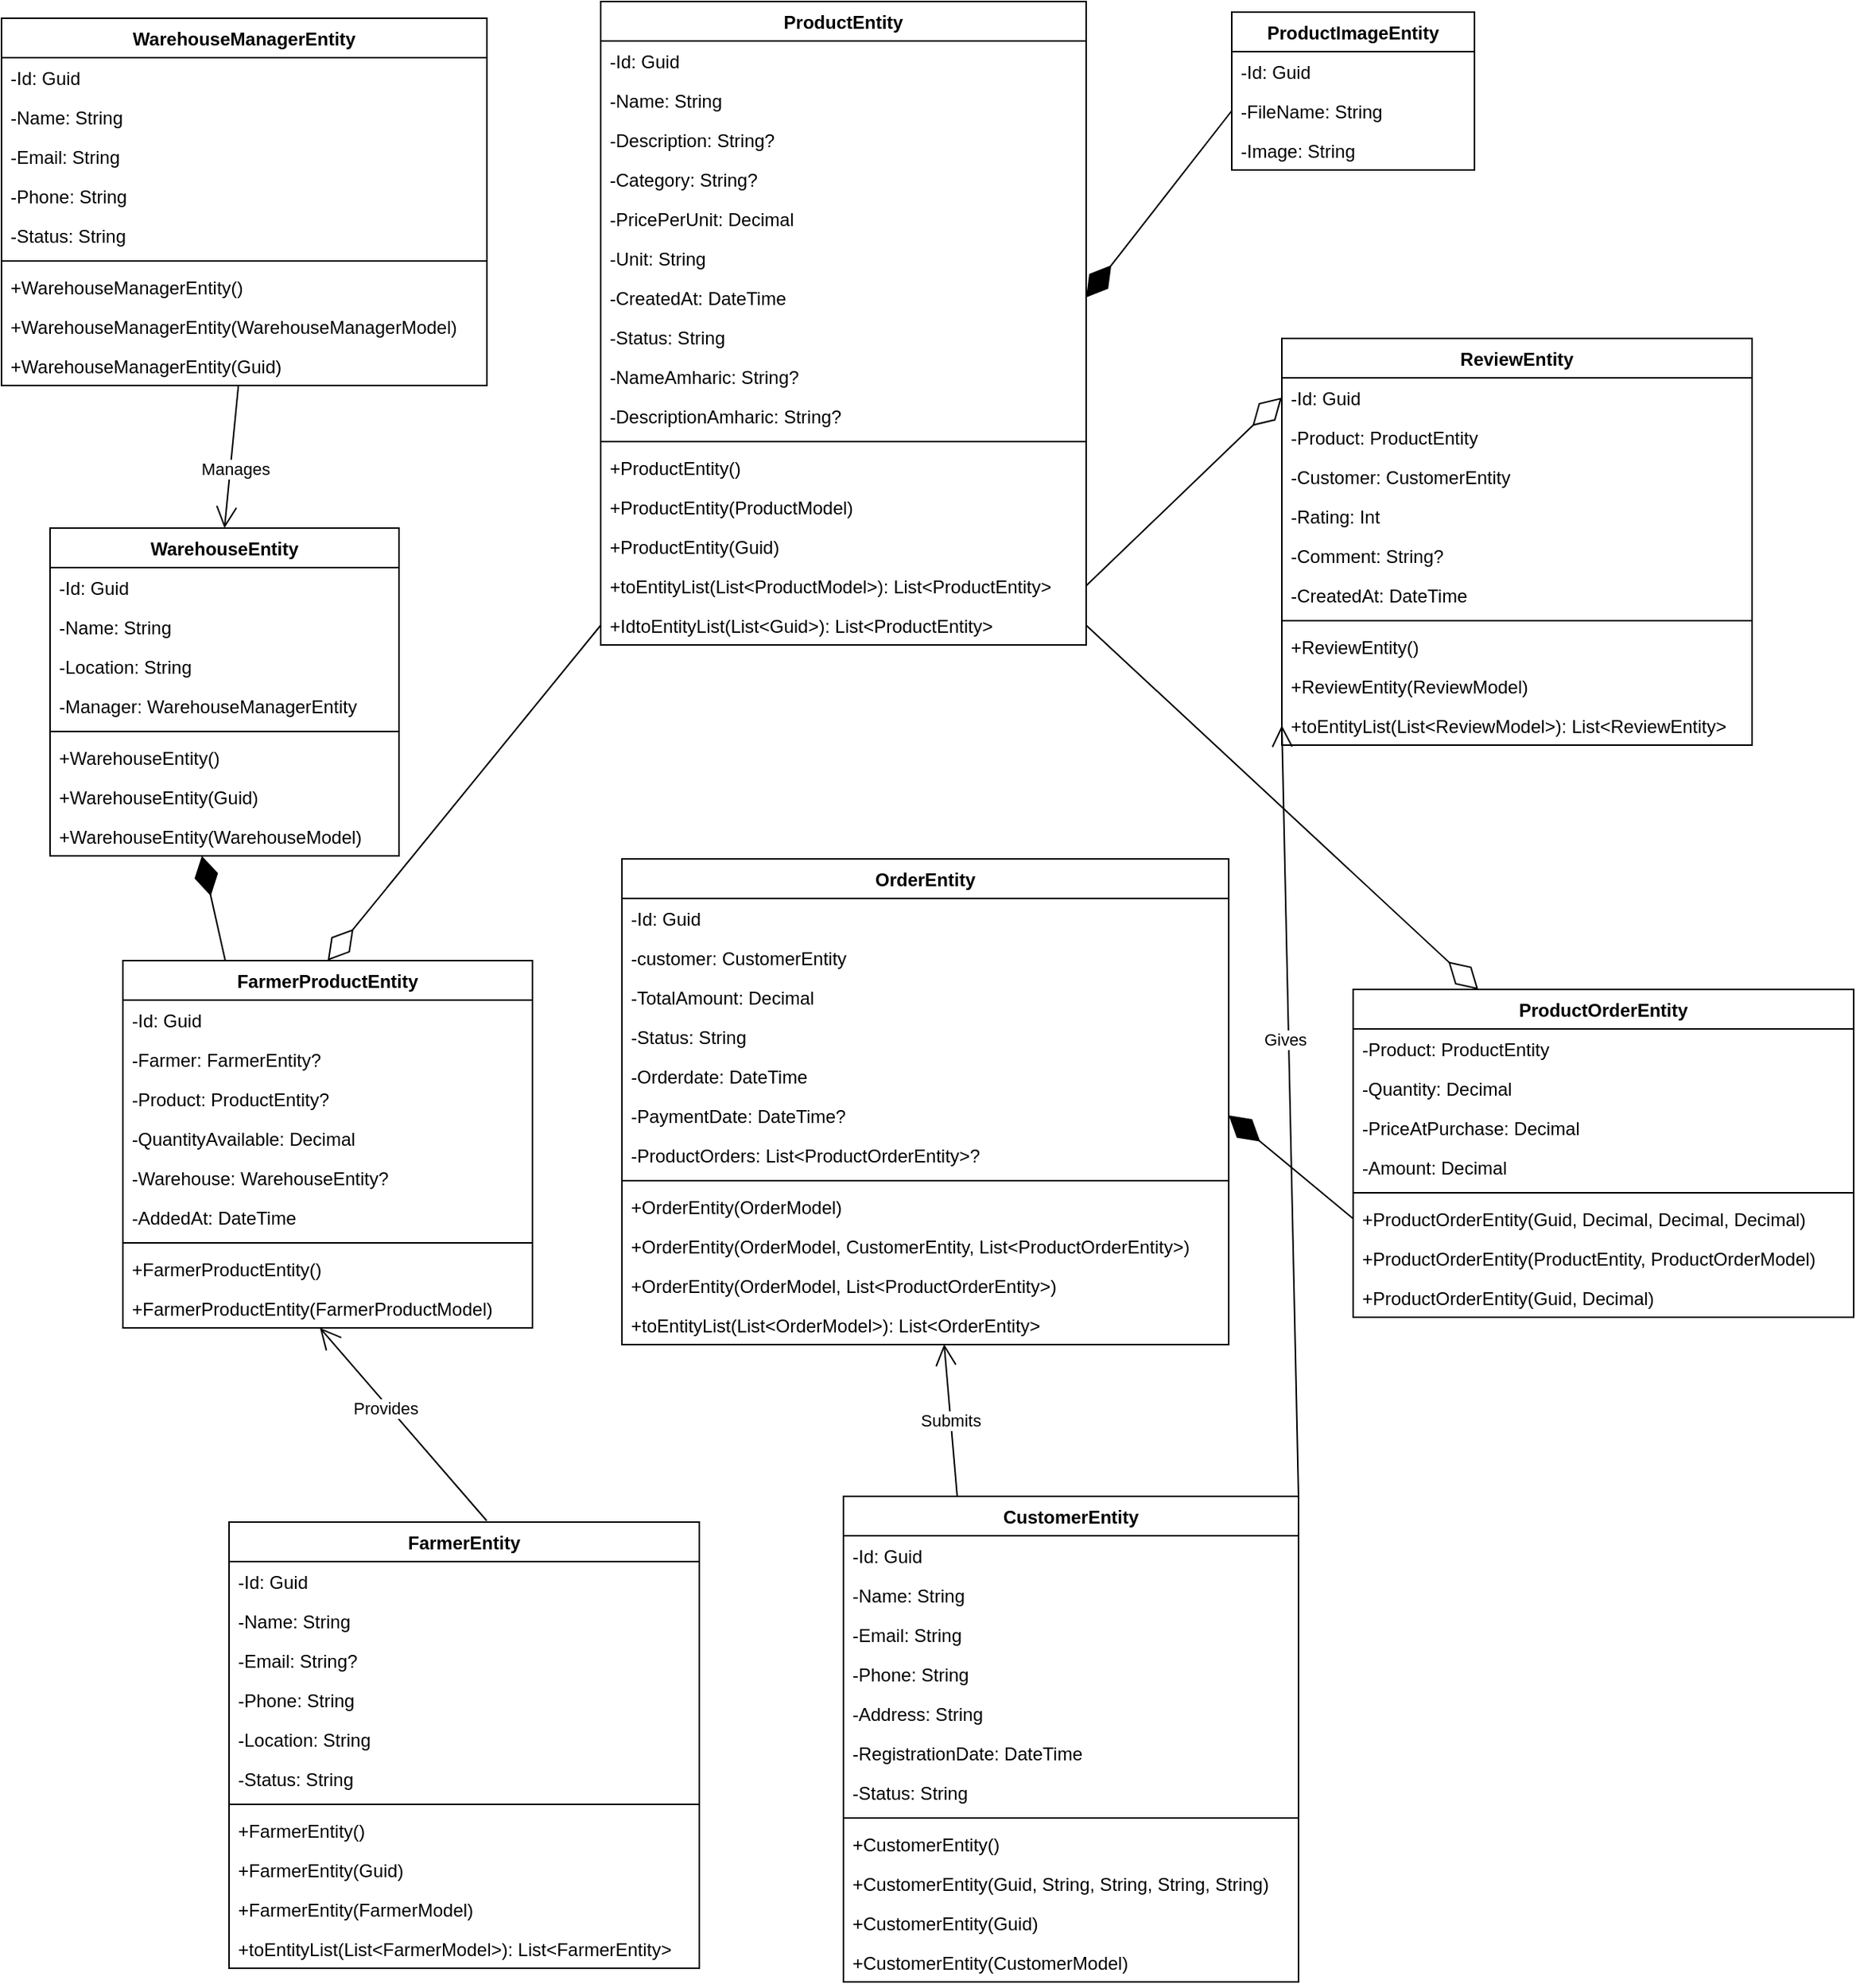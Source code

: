 <mxfile version="26.0.9">
  <diagram id="C5RBs43oDa-KdzZeNtuy" name="Page-1">
    <mxGraphModel dx="3695" dy="3081" grid="1" gridSize="10" guides="1" tooltips="1" connect="1" arrows="1" fold="1" page="1" pageScale="1" pageWidth="827" pageHeight="1169" math="0" shadow="0">
      <root>
        <mxCell id="WIyWlLk6GJQsqaUBKTNV-0" />
        <mxCell id="WIyWlLk6GJQsqaUBKTNV-1" parent="WIyWlLk6GJQsqaUBKTNV-0" />
        <mxCell id="7tPE2KJ426EZoo1Mz3U_-100" value="CustomerEntity" style="swimlane;fontStyle=1;childLayout=stackLayout;horizontal=1;startSize=26;horizontalStack=0;resizeParent=1;resizeParentMax=0;resizeLast=0;collapsible=1;marginBottom=0;" parent="WIyWlLk6GJQsqaUBKTNV-1" vertex="1">
          <mxGeometry x="28" y="845" width="300" height="320" as="geometry" />
        </mxCell>
        <mxCell id="7tPE2KJ426EZoo1Mz3U_-101" value="-Id: Guid" style="text;strokeColor=none;fillColor=none;align=left;verticalAlign=top;spacingLeft=4;spacingRight=4;overflow=hidden;rotatable=0;points=[[0,0.5],[1,0.5]];portConstraint=eastwest;" parent="7tPE2KJ426EZoo1Mz3U_-100" vertex="1">
          <mxGeometry y="26" width="300" height="26" as="geometry" />
        </mxCell>
        <mxCell id="7tPE2KJ426EZoo1Mz3U_-102" value="-Name: String" style="text;strokeColor=none;fillColor=none;align=left;verticalAlign=top;spacingLeft=4;spacingRight=4;overflow=hidden;rotatable=0;points=[[0,0.5],[1,0.5]];portConstraint=eastwest;" parent="7tPE2KJ426EZoo1Mz3U_-100" vertex="1">
          <mxGeometry y="52" width="300" height="26" as="geometry" />
        </mxCell>
        <mxCell id="7tPE2KJ426EZoo1Mz3U_-103" value="-Email: String" style="text;strokeColor=none;fillColor=none;align=left;verticalAlign=top;spacingLeft=4;spacingRight=4;overflow=hidden;rotatable=0;points=[[0,0.5],[1,0.5]];portConstraint=eastwest;" parent="7tPE2KJ426EZoo1Mz3U_-100" vertex="1">
          <mxGeometry y="78" width="300" height="26" as="geometry" />
        </mxCell>
        <mxCell id="7tPE2KJ426EZoo1Mz3U_-104" value="-Phone: String" style="text;strokeColor=none;fillColor=none;align=left;verticalAlign=top;spacingLeft=4;spacingRight=4;overflow=hidden;rotatable=0;points=[[0,0.5],[1,0.5]];portConstraint=eastwest;" parent="7tPE2KJ426EZoo1Mz3U_-100" vertex="1">
          <mxGeometry y="104" width="300" height="26" as="geometry" />
        </mxCell>
        <mxCell id="7tPE2KJ426EZoo1Mz3U_-105" value="-Address: String" style="text;strokeColor=none;fillColor=none;align=left;verticalAlign=top;spacingLeft=4;spacingRight=4;overflow=hidden;rotatable=0;points=[[0,0.5],[1,0.5]];portConstraint=eastwest;" parent="7tPE2KJ426EZoo1Mz3U_-100" vertex="1">
          <mxGeometry y="130" width="300" height="26" as="geometry" />
        </mxCell>
        <mxCell id="7tPE2KJ426EZoo1Mz3U_-106" value="-RegistrationDate: DateTime" style="text;strokeColor=none;fillColor=none;align=left;verticalAlign=top;spacingLeft=4;spacingRight=4;overflow=hidden;rotatable=0;points=[[0,0.5],[1,0.5]];portConstraint=eastwest;" parent="7tPE2KJ426EZoo1Mz3U_-100" vertex="1">
          <mxGeometry y="156" width="300" height="26" as="geometry" />
        </mxCell>
        <mxCell id="7tPE2KJ426EZoo1Mz3U_-107" value="-Status: String" style="text;strokeColor=none;fillColor=none;align=left;verticalAlign=top;spacingLeft=4;spacingRight=4;overflow=hidden;rotatable=0;points=[[0,0.5],[1,0.5]];portConstraint=eastwest;" parent="7tPE2KJ426EZoo1Mz3U_-100" vertex="1">
          <mxGeometry y="182" width="300" height="26" as="geometry" />
        </mxCell>
        <mxCell id="7tPE2KJ426EZoo1Mz3U_-108" value="" style="line;strokeWidth=1;fillColor=none;align=left;verticalAlign=middle;spacingTop=-1;spacingLeft=3;spacingRight=3;rotatable=0;labelPosition=right;points=[];portConstraint=eastwest;" parent="7tPE2KJ426EZoo1Mz3U_-100" vertex="1">
          <mxGeometry y="208" width="300" height="8" as="geometry" />
        </mxCell>
        <mxCell id="7tPE2KJ426EZoo1Mz3U_-109" value="+CustomerEntity()" style="text;strokeColor=none;fillColor=none;align=left;verticalAlign=top;spacingLeft=4;spacingRight=4;overflow=hidden;rotatable=0;points=[[0,0.5],[1,0.5]];portConstraint=eastwest;" parent="7tPE2KJ426EZoo1Mz3U_-100" vertex="1">
          <mxGeometry y="216" width="300" height="26" as="geometry" />
        </mxCell>
        <mxCell id="7tPE2KJ426EZoo1Mz3U_-110" value="+CustomerEntity(Guid, String, String, String, String)" style="text;strokeColor=none;fillColor=none;align=left;verticalAlign=top;spacingLeft=4;spacingRight=4;overflow=hidden;rotatable=0;points=[[0,0.5],[1,0.5]];portConstraint=eastwest;" parent="7tPE2KJ426EZoo1Mz3U_-100" vertex="1">
          <mxGeometry y="242" width="300" height="26" as="geometry" />
        </mxCell>
        <mxCell id="7tPE2KJ426EZoo1Mz3U_-111" value="+CustomerEntity(Guid)" style="text;strokeColor=none;fillColor=none;align=left;verticalAlign=top;spacingLeft=4;spacingRight=4;overflow=hidden;rotatable=0;points=[[0,0.5],[1,0.5]];portConstraint=eastwest;" parent="7tPE2KJ426EZoo1Mz3U_-100" vertex="1">
          <mxGeometry y="268" width="300" height="26" as="geometry" />
        </mxCell>
        <mxCell id="7tPE2KJ426EZoo1Mz3U_-112" value="+CustomerEntity(CustomerModel)" style="text;strokeColor=none;fillColor=none;align=left;verticalAlign=top;spacingLeft=4;spacingRight=4;overflow=hidden;rotatable=0;points=[[0,0.5],[1,0.5]];portConstraint=eastwest;" parent="7tPE2KJ426EZoo1Mz3U_-100" vertex="1">
          <mxGeometry y="294" width="300" height="26" as="geometry" />
        </mxCell>
        <mxCell id="7tPE2KJ426EZoo1Mz3U_-113" value="FarmerEntity" style="swimlane;fontStyle=1;childLayout=stackLayout;horizontal=1;startSize=26;horizontalStack=0;resizeParent=1;resizeParentMax=0;resizeLast=0;collapsible=1;marginBottom=0;" parent="WIyWlLk6GJQsqaUBKTNV-1" vertex="1">
          <mxGeometry x="-377" y="862" width="310" height="294" as="geometry" />
        </mxCell>
        <mxCell id="7tPE2KJ426EZoo1Mz3U_-114" value="-Id: Guid" style="text;strokeColor=none;fillColor=none;align=left;verticalAlign=top;spacingLeft=4;spacingRight=4;overflow=hidden;rotatable=0;points=[[0,0.5],[1,0.5]];portConstraint=eastwest;" parent="7tPE2KJ426EZoo1Mz3U_-113" vertex="1">
          <mxGeometry y="26" width="310" height="26" as="geometry" />
        </mxCell>
        <mxCell id="7tPE2KJ426EZoo1Mz3U_-115" value="-Name: String" style="text;strokeColor=none;fillColor=none;align=left;verticalAlign=top;spacingLeft=4;spacingRight=4;overflow=hidden;rotatable=0;points=[[0,0.5],[1,0.5]];portConstraint=eastwest;" parent="7tPE2KJ426EZoo1Mz3U_-113" vertex="1">
          <mxGeometry y="52" width="310" height="26" as="geometry" />
        </mxCell>
        <mxCell id="7tPE2KJ426EZoo1Mz3U_-116" value="-Email: String?" style="text;strokeColor=none;fillColor=none;align=left;verticalAlign=top;spacingLeft=4;spacingRight=4;overflow=hidden;rotatable=0;points=[[0,0.5],[1,0.5]];portConstraint=eastwest;" parent="7tPE2KJ426EZoo1Mz3U_-113" vertex="1">
          <mxGeometry y="78" width="310" height="26" as="geometry" />
        </mxCell>
        <mxCell id="7tPE2KJ426EZoo1Mz3U_-117" value="-Phone: String" style="text;strokeColor=none;fillColor=none;align=left;verticalAlign=top;spacingLeft=4;spacingRight=4;overflow=hidden;rotatable=0;points=[[0,0.5],[1,0.5]];portConstraint=eastwest;" parent="7tPE2KJ426EZoo1Mz3U_-113" vertex="1">
          <mxGeometry y="104" width="310" height="26" as="geometry" />
        </mxCell>
        <mxCell id="7tPE2KJ426EZoo1Mz3U_-118" value="-Location: String" style="text;strokeColor=none;fillColor=none;align=left;verticalAlign=top;spacingLeft=4;spacingRight=4;overflow=hidden;rotatable=0;points=[[0,0.5],[1,0.5]];portConstraint=eastwest;" parent="7tPE2KJ426EZoo1Mz3U_-113" vertex="1">
          <mxGeometry y="130" width="310" height="26" as="geometry" />
        </mxCell>
        <mxCell id="7tPE2KJ426EZoo1Mz3U_-119" value="-Status: String" style="text;strokeColor=none;fillColor=none;align=left;verticalAlign=top;spacingLeft=4;spacingRight=4;overflow=hidden;rotatable=0;points=[[0,0.5],[1,0.5]];portConstraint=eastwest;" parent="7tPE2KJ426EZoo1Mz3U_-113" vertex="1">
          <mxGeometry y="156" width="310" height="26" as="geometry" />
        </mxCell>
        <mxCell id="7tPE2KJ426EZoo1Mz3U_-120" value="" style="line;strokeWidth=1;fillColor=none;align=left;verticalAlign=middle;spacingTop=-1;spacingLeft=3;spacingRight=3;rotatable=0;labelPosition=right;points=[];portConstraint=eastwest;" parent="7tPE2KJ426EZoo1Mz3U_-113" vertex="1">
          <mxGeometry y="182" width="310" height="8" as="geometry" />
        </mxCell>
        <mxCell id="7tPE2KJ426EZoo1Mz3U_-121" value="+FarmerEntity()" style="text;strokeColor=none;fillColor=none;align=left;verticalAlign=top;spacingLeft=4;spacingRight=4;overflow=hidden;rotatable=0;points=[[0,0.5],[1,0.5]];portConstraint=eastwest;" parent="7tPE2KJ426EZoo1Mz3U_-113" vertex="1">
          <mxGeometry y="190" width="310" height="26" as="geometry" />
        </mxCell>
        <mxCell id="7tPE2KJ426EZoo1Mz3U_-122" value="+FarmerEntity(Guid)" style="text;strokeColor=none;fillColor=none;align=left;verticalAlign=top;spacingLeft=4;spacingRight=4;overflow=hidden;rotatable=0;points=[[0,0.5],[1,0.5]];portConstraint=eastwest;" parent="7tPE2KJ426EZoo1Mz3U_-113" vertex="1">
          <mxGeometry y="216" width="310" height="26" as="geometry" />
        </mxCell>
        <mxCell id="7tPE2KJ426EZoo1Mz3U_-123" value="+FarmerEntity(FarmerModel)" style="text;strokeColor=none;fillColor=none;align=left;verticalAlign=top;spacingLeft=4;spacingRight=4;overflow=hidden;rotatable=0;points=[[0,0.5],[1,0.5]];portConstraint=eastwest;" parent="7tPE2KJ426EZoo1Mz3U_-113" vertex="1">
          <mxGeometry y="242" width="310" height="26" as="geometry" />
        </mxCell>
        <mxCell id="7tPE2KJ426EZoo1Mz3U_-124" value="+toEntityList(List&lt;FarmerModel&gt;): List&lt;FarmerEntity&gt;" style="text;strokeColor=none;fillColor=none;align=left;verticalAlign=top;spacingLeft=4;spacingRight=4;overflow=hidden;rotatable=0;points=[[0,0.5],[1,0.5]];portConstraint=eastwest;" parent="7tPE2KJ426EZoo1Mz3U_-113" vertex="1">
          <mxGeometry y="268" width="310" height="26" as="geometry" />
        </mxCell>
        <mxCell id="7tPE2KJ426EZoo1Mz3U_-125" value="FarmerProductEntity" style="swimlane;fontStyle=1;childLayout=stackLayout;horizontal=1;startSize=26;horizontalStack=0;resizeParent=1;resizeParentMax=0;resizeLast=0;collapsible=1;marginBottom=0;" parent="WIyWlLk6GJQsqaUBKTNV-1" vertex="1">
          <mxGeometry x="-447" y="492" width="270" height="242" as="geometry" />
        </mxCell>
        <mxCell id="7tPE2KJ426EZoo1Mz3U_-126" value="-Id: Guid" style="text;strokeColor=none;fillColor=none;align=left;verticalAlign=top;spacingLeft=4;spacingRight=4;overflow=hidden;rotatable=0;points=[[0,0.5],[1,0.5]];portConstraint=eastwest;" parent="7tPE2KJ426EZoo1Mz3U_-125" vertex="1">
          <mxGeometry y="26" width="270" height="26" as="geometry" />
        </mxCell>
        <mxCell id="7tPE2KJ426EZoo1Mz3U_-127" value="-Farmer: FarmerEntity?" style="text;strokeColor=none;fillColor=none;align=left;verticalAlign=top;spacingLeft=4;spacingRight=4;overflow=hidden;rotatable=0;points=[[0,0.5],[1,0.5]];portConstraint=eastwest;" parent="7tPE2KJ426EZoo1Mz3U_-125" vertex="1">
          <mxGeometry y="52" width="270" height="26" as="geometry" />
        </mxCell>
        <mxCell id="7tPE2KJ426EZoo1Mz3U_-128" value="-Product: ProductEntity?" style="text;strokeColor=none;fillColor=none;align=left;verticalAlign=top;spacingLeft=4;spacingRight=4;overflow=hidden;rotatable=0;points=[[0,0.5],[1,0.5]];portConstraint=eastwest;" parent="7tPE2KJ426EZoo1Mz3U_-125" vertex="1">
          <mxGeometry y="78" width="270" height="26" as="geometry" />
        </mxCell>
        <mxCell id="7tPE2KJ426EZoo1Mz3U_-129" value="-QuantityAvailable: Decimal" style="text;strokeColor=none;fillColor=none;align=left;verticalAlign=top;spacingLeft=4;spacingRight=4;overflow=hidden;rotatable=0;points=[[0,0.5],[1,0.5]];portConstraint=eastwest;" parent="7tPE2KJ426EZoo1Mz3U_-125" vertex="1">
          <mxGeometry y="104" width="270" height="26" as="geometry" />
        </mxCell>
        <mxCell id="7tPE2KJ426EZoo1Mz3U_-130" value="-Warehouse: WarehouseEntity?" style="text;strokeColor=none;fillColor=none;align=left;verticalAlign=top;spacingLeft=4;spacingRight=4;overflow=hidden;rotatable=0;points=[[0,0.5],[1,0.5]];portConstraint=eastwest;" parent="7tPE2KJ426EZoo1Mz3U_-125" vertex="1">
          <mxGeometry y="130" width="270" height="26" as="geometry" />
        </mxCell>
        <mxCell id="7tPE2KJ426EZoo1Mz3U_-131" value="-AddedAt: DateTime" style="text;strokeColor=none;fillColor=none;align=left;verticalAlign=top;spacingLeft=4;spacingRight=4;overflow=hidden;rotatable=0;points=[[0,0.5],[1,0.5]];portConstraint=eastwest;" parent="7tPE2KJ426EZoo1Mz3U_-125" vertex="1">
          <mxGeometry y="156" width="270" height="26" as="geometry" />
        </mxCell>
        <mxCell id="7tPE2KJ426EZoo1Mz3U_-132" value="" style="line;strokeWidth=1;fillColor=none;align=left;verticalAlign=middle;spacingTop=-1;spacingLeft=3;spacingRight=3;rotatable=0;labelPosition=right;points=[];portConstraint=eastwest;" parent="7tPE2KJ426EZoo1Mz3U_-125" vertex="1">
          <mxGeometry y="182" width="270" height="8" as="geometry" />
        </mxCell>
        <mxCell id="7tPE2KJ426EZoo1Mz3U_-133" value="+FarmerProductEntity()" style="text;strokeColor=none;fillColor=none;align=left;verticalAlign=top;spacingLeft=4;spacingRight=4;overflow=hidden;rotatable=0;points=[[0,0.5],[1,0.5]];portConstraint=eastwest;" parent="7tPE2KJ426EZoo1Mz3U_-125" vertex="1">
          <mxGeometry y="190" width="270" height="26" as="geometry" />
        </mxCell>
        <mxCell id="7tPE2KJ426EZoo1Mz3U_-134" value="+FarmerProductEntity(FarmerProductModel)" style="text;strokeColor=none;fillColor=none;align=left;verticalAlign=top;spacingLeft=4;spacingRight=4;overflow=hidden;rotatable=0;points=[[0,0.5],[1,0.5]];portConstraint=eastwest;" parent="7tPE2KJ426EZoo1Mz3U_-125" vertex="1">
          <mxGeometry y="216" width="270" height="26" as="geometry" />
        </mxCell>
        <mxCell id="7tPE2KJ426EZoo1Mz3U_-135" value="OrderEntity" style="swimlane;fontStyle=1;childLayout=stackLayout;horizontal=1;startSize=26;horizontalStack=0;resizeParent=1;resizeParentMax=0;resizeLast=0;collapsible=1;marginBottom=0;" parent="WIyWlLk6GJQsqaUBKTNV-1" vertex="1">
          <mxGeometry x="-118" y="425" width="400" height="320" as="geometry" />
        </mxCell>
        <mxCell id="7tPE2KJ426EZoo1Mz3U_-136" value="-Id: Guid" style="text;strokeColor=none;fillColor=none;align=left;verticalAlign=top;spacingLeft=4;spacingRight=4;overflow=hidden;rotatable=0;points=[[0,0.5],[1,0.5]];portConstraint=eastwest;" parent="7tPE2KJ426EZoo1Mz3U_-135" vertex="1">
          <mxGeometry y="26" width="400" height="26" as="geometry" />
        </mxCell>
        <mxCell id="7tPE2KJ426EZoo1Mz3U_-137" value="-customer: CustomerEntity" style="text;strokeColor=none;fillColor=none;align=left;verticalAlign=top;spacingLeft=4;spacingRight=4;overflow=hidden;rotatable=0;points=[[0,0.5],[1,0.5]];portConstraint=eastwest;" parent="7tPE2KJ426EZoo1Mz3U_-135" vertex="1">
          <mxGeometry y="52" width="400" height="26" as="geometry" />
        </mxCell>
        <mxCell id="7tPE2KJ426EZoo1Mz3U_-138" value="-TotalAmount: Decimal" style="text;strokeColor=none;fillColor=none;align=left;verticalAlign=top;spacingLeft=4;spacingRight=4;overflow=hidden;rotatable=0;points=[[0,0.5],[1,0.5]];portConstraint=eastwest;" parent="7tPE2KJ426EZoo1Mz3U_-135" vertex="1">
          <mxGeometry y="78" width="400" height="26" as="geometry" />
        </mxCell>
        <mxCell id="7tPE2KJ426EZoo1Mz3U_-139" value="-Status: String" style="text;strokeColor=none;fillColor=none;align=left;verticalAlign=top;spacingLeft=4;spacingRight=4;overflow=hidden;rotatable=0;points=[[0,0.5],[1,0.5]];portConstraint=eastwest;" parent="7tPE2KJ426EZoo1Mz3U_-135" vertex="1">
          <mxGeometry y="104" width="400" height="26" as="geometry" />
        </mxCell>
        <mxCell id="7tPE2KJ426EZoo1Mz3U_-140" value="-Orderdate: DateTime" style="text;strokeColor=none;fillColor=none;align=left;verticalAlign=top;spacingLeft=4;spacingRight=4;overflow=hidden;rotatable=0;points=[[0,0.5],[1,0.5]];portConstraint=eastwest;" parent="7tPE2KJ426EZoo1Mz3U_-135" vertex="1">
          <mxGeometry y="130" width="400" height="26" as="geometry" />
        </mxCell>
        <mxCell id="7tPE2KJ426EZoo1Mz3U_-141" value="-PaymentDate: DateTime?" style="text;strokeColor=none;fillColor=none;align=left;verticalAlign=top;spacingLeft=4;spacingRight=4;overflow=hidden;rotatable=0;points=[[0,0.5],[1,0.5]];portConstraint=eastwest;" parent="7tPE2KJ426EZoo1Mz3U_-135" vertex="1">
          <mxGeometry y="156" width="400" height="26" as="geometry" />
        </mxCell>
        <mxCell id="7tPE2KJ426EZoo1Mz3U_-142" value="-ProductOrders: List&lt;ProductOrderEntity&gt;?" style="text;strokeColor=none;fillColor=none;align=left;verticalAlign=top;spacingLeft=4;spacingRight=4;overflow=hidden;rotatable=0;points=[[0,0.5],[1,0.5]];portConstraint=eastwest;" parent="7tPE2KJ426EZoo1Mz3U_-135" vertex="1">
          <mxGeometry y="182" width="400" height="26" as="geometry" />
        </mxCell>
        <mxCell id="7tPE2KJ426EZoo1Mz3U_-143" value="" style="line;strokeWidth=1;fillColor=none;align=left;verticalAlign=middle;spacingTop=-1;spacingLeft=3;spacingRight=3;rotatable=0;labelPosition=right;points=[];portConstraint=eastwest;" parent="7tPE2KJ426EZoo1Mz3U_-135" vertex="1">
          <mxGeometry y="208" width="400" height="8" as="geometry" />
        </mxCell>
        <mxCell id="7tPE2KJ426EZoo1Mz3U_-144" value="+OrderEntity(OrderModel)" style="text;strokeColor=none;fillColor=none;align=left;verticalAlign=top;spacingLeft=4;spacingRight=4;overflow=hidden;rotatable=0;points=[[0,0.5],[1,0.5]];portConstraint=eastwest;" parent="7tPE2KJ426EZoo1Mz3U_-135" vertex="1">
          <mxGeometry y="216" width="400" height="26" as="geometry" />
        </mxCell>
        <mxCell id="7tPE2KJ426EZoo1Mz3U_-145" value="+OrderEntity(OrderModel, CustomerEntity, List&lt;ProductOrderEntity&gt;)" style="text;strokeColor=none;fillColor=none;align=left;verticalAlign=top;spacingLeft=4;spacingRight=4;overflow=hidden;rotatable=0;points=[[0,0.5],[1,0.5]];portConstraint=eastwest;" parent="7tPE2KJ426EZoo1Mz3U_-135" vertex="1">
          <mxGeometry y="242" width="400" height="26" as="geometry" />
        </mxCell>
        <mxCell id="7tPE2KJ426EZoo1Mz3U_-146" value="+OrderEntity(OrderModel, List&lt;ProductOrderEntity&gt;)" style="text;strokeColor=none;fillColor=none;align=left;verticalAlign=top;spacingLeft=4;spacingRight=4;overflow=hidden;rotatable=0;points=[[0,0.5],[1,0.5]];portConstraint=eastwest;" parent="7tPE2KJ426EZoo1Mz3U_-135" vertex="1">
          <mxGeometry y="268" width="400" height="26" as="geometry" />
        </mxCell>
        <mxCell id="7tPE2KJ426EZoo1Mz3U_-147" value="+toEntityList(List&lt;OrderModel&gt;): List&lt;OrderEntity&gt;" style="text;strokeColor=none;fillColor=none;align=left;verticalAlign=top;spacingLeft=4;spacingRight=4;overflow=hidden;rotatable=0;points=[[0,0.5],[1,0.5]];portConstraint=eastwest;" parent="7tPE2KJ426EZoo1Mz3U_-135" vertex="1">
          <mxGeometry y="294" width="400" height="26" as="geometry" />
        </mxCell>
        <mxCell id="7tPE2KJ426EZoo1Mz3U_-148" value="ProductEntity" style="swimlane;fontStyle=1;childLayout=stackLayout;horizontal=1;startSize=26;horizontalStack=0;resizeParent=1;resizeParentMax=0;resizeLast=0;collapsible=1;marginBottom=0;" parent="WIyWlLk6GJQsqaUBKTNV-1" vertex="1">
          <mxGeometry x="-132" y="-140" width="320" height="424" as="geometry" />
        </mxCell>
        <mxCell id="7tPE2KJ426EZoo1Mz3U_-149" value="-Id: Guid" style="text;strokeColor=none;fillColor=none;align=left;verticalAlign=top;spacingLeft=4;spacingRight=4;overflow=hidden;rotatable=0;points=[[0,0.5],[1,0.5]];portConstraint=eastwest;" parent="7tPE2KJ426EZoo1Mz3U_-148" vertex="1">
          <mxGeometry y="26" width="320" height="26" as="geometry" />
        </mxCell>
        <mxCell id="7tPE2KJ426EZoo1Mz3U_-150" value="-Name: String" style="text;strokeColor=none;fillColor=none;align=left;verticalAlign=top;spacingLeft=4;spacingRight=4;overflow=hidden;rotatable=0;points=[[0,0.5],[1,0.5]];portConstraint=eastwest;" parent="7tPE2KJ426EZoo1Mz3U_-148" vertex="1">
          <mxGeometry y="52" width="320" height="26" as="geometry" />
        </mxCell>
        <mxCell id="7tPE2KJ426EZoo1Mz3U_-151" value="-Description: String?" style="text;strokeColor=none;fillColor=none;align=left;verticalAlign=top;spacingLeft=4;spacingRight=4;overflow=hidden;rotatable=0;points=[[0,0.5],[1,0.5]];portConstraint=eastwest;" parent="7tPE2KJ426EZoo1Mz3U_-148" vertex="1">
          <mxGeometry y="78" width="320" height="26" as="geometry" />
        </mxCell>
        <mxCell id="7tPE2KJ426EZoo1Mz3U_-152" value="-Category: String?" style="text;strokeColor=none;fillColor=none;align=left;verticalAlign=top;spacingLeft=4;spacingRight=4;overflow=hidden;rotatable=0;points=[[0,0.5],[1,0.5]];portConstraint=eastwest;" parent="7tPE2KJ426EZoo1Mz3U_-148" vertex="1">
          <mxGeometry y="104" width="320" height="26" as="geometry" />
        </mxCell>
        <mxCell id="7tPE2KJ426EZoo1Mz3U_-153" value="-PricePerUnit: Decimal" style="text;strokeColor=none;fillColor=none;align=left;verticalAlign=top;spacingLeft=4;spacingRight=4;overflow=hidden;rotatable=0;points=[[0,0.5],[1,0.5]];portConstraint=eastwest;" parent="7tPE2KJ426EZoo1Mz3U_-148" vertex="1">
          <mxGeometry y="130" width="320" height="26" as="geometry" />
        </mxCell>
        <mxCell id="7tPE2KJ426EZoo1Mz3U_-154" value="-Unit: String" style="text;strokeColor=none;fillColor=none;align=left;verticalAlign=top;spacingLeft=4;spacingRight=4;overflow=hidden;rotatable=0;points=[[0,0.5],[1,0.5]];portConstraint=eastwest;" parent="7tPE2KJ426EZoo1Mz3U_-148" vertex="1">
          <mxGeometry y="156" width="320" height="26" as="geometry" />
        </mxCell>
        <mxCell id="7tPE2KJ426EZoo1Mz3U_-155" value="-CreatedAt: DateTime" style="text;strokeColor=none;fillColor=none;align=left;verticalAlign=top;spacingLeft=4;spacingRight=4;overflow=hidden;rotatable=0;points=[[0,0.5],[1,0.5]];portConstraint=eastwest;" parent="7tPE2KJ426EZoo1Mz3U_-148" vertex="1">
          <mxGeometry y="182" width="320" height="26" as="geometry" />
        </mxCell>
        <mxCell id="7tPE2KJ426EZoo1Mz3U_-156" value="-Status: String" style="text;strokeColor=none;fillColor=none;align=left;verticalAlign=top;spacingLeft=4;spacingRight=4;overflow=hidden;rotatable=0;points=[[0,0.5],[1,0.5]];portConstraint=eastwest;" parent="7tPE2KJ426EZoo1Mz3U_-148" vertex="1">
          <mxGeometry y="208" width="320" height="26" as="geometry" />
        </mxCell>
        <mxCell id="7tPE2KJ426EZoo1Mz3U_-157" value="-NameAmharic: String?" style="text;strokeColor=none;fillColor=none;align=left;verticalAlign=top;spacingLeft=4;spacingRight=4;overflow=hidden;rotatable=0;points=[[0,0.5],[1,0.5]];portConstraint=eastwest;" parent="7tPE2KJ426EZoo1Mz3U_-148" vertex="1">
          <mxGeometry y="234" width="320" height="26" as="geometry" />
        </mxCell>
        <mxCell id="7tPE2KJ426EZoo1Mz3U_-158" value="-DescriptionAmharic: String?" style="text;strokeColor=none;fillColor=none;align=left;verticalAlign=top;spacingLeft=4;spacingRight=4;overflow=hidden;rotatable=0;points=[[0,0.5],[1,0.5]];portConstraint=eastwest;" parent="7tPE2KJ426EZoo1Mz3U_-148" vertex="1">
          <mxGeometry y="260" width="320" height="26" as="geometry" />
        </mxCell>
        <mxCell id="7tPE2KJ426EZoo1Mz3U_-159" value="" style="line;strokeWidth=1;fillColor=none;align=left;verticalAlign=middle;spacingTop=-1;spacingLeft=3;spacingRight=3;rotatable=0;labelPosition=right;points=[];portConstraint=eastwest;" parent="7tPE2KJ426EZoo1Mz3U_-148" vertex="1">
          <mxGeometry y="286" width="320" height="8" as="geometry" />
        </mxCell>
        <mxCell id="7tPE2KJ426EZoo1Mz3U_-160" value="+ProductEntity()" style="text;strokeColor=none;fillColor=none;align=left;verticalAlign=top;spacingLeft=4;spacingRight=4;overflow=hidden;rotatable=0;points=[[0,0.5],[1,0.5]];portConstraint=eastwest;" parent="7tPE2KJ426EZoo1Mz3U_-148" vertex="1">
          <mxGeometry y="294" width="320" height="26" as="geometry" />
        </mxCell>
        <mxCell id="7tPE2KJ426EZoo1Mz3U_-161" value="+ProductEntity(ProductModel)" style="text;strokeColor=none;fillColor=none;align=left;verticalAlign=top;spacingLeft=4;spacingRight=4;overflow=hidden;rotatable=0;points=[[0,0.5],[1,0.5]];portConstraint=eastwest;" parent="7tPE2KJ426EZoo1Mz3U_-148" vertex="1">
          <mxGeometry y="320" width="320" height="26" as="geometry" />
        </mxCell>
        <mxCell id="7tPE2KJ426EZoo1Mz3U_-162" value="+ProductEntity(Guid)" style="text;strokeColor=none;fillColor=none;align=left;verticalAlign=top;spacingLeft=4;spacingRight=4;overflow=hidden;rotatable=0;points=[[0,0.5],[1,0.5]];portConstraint=eastwest;" parent="7tPE2KJ426EZoo1Mz3U_-148" vertex="1">
          <mxGeometry y="346" width="320" height="26" as="geometry" />
        </mxCell>
        <mxCell id="7tPE2KJ426EZoo1Mz3U_-163" value="+toEntityList(List&lt;ProductModel&gt;): List&lt;ProductEntity&gt;" style="text;strokeColor=none;fillColor=none;align=left;verticalAlign=top;spacingLeft=4;spacingRight=4;overflow=hidden;rotatable=0;points=[[0,0.5],[1,0.5]];portConstraint=eastwest;" parent="7tPE2KJ426EZoo1Mz3U_-148" vertex="1">
          <mxGeometry y="372" width="320" height="26" as="geometry" />
        </mxCell>
        <mxCell id="7tPE2KJ426EZoo1Mz3U_-164" value="+IdtoEntityList(List&lt;Guid&gt;): List&lt;ProductEntity&gt;" style="text;strokeColor=none;fillColor=none;align=left;verticalAlign=top;spacingLeft=4;spacingRight=4;overflow=hidden;rotatable=0;points=[[0,0.5],[1,0.5]];portConstraint=eastwest;" parent="7tPE2KJ426EZoo1Mz3U_-148" vertex="1">
          <mxGeometry y="398" width="320" height="26" as="geometry" />
        </mxCell>
        <mxCell id="7tPE2KJ426EZoo1Mz3U_-165" value="ProductImageEntity" style="swimlane;fontStyle=1;childLayout=stackLayout;horizontal=1;startSize=26;horizontalStack=0;resizeParent=1;resizeParentMax=0;resizeLast=0;collapsible=1;marginBottom=0;" parent="WIyWlLk6GJQsqaUBKTNV-1" vertex="1">
          <mxGeometry x="284" y="-133" width="160" height="104" as="geometry" />
        </mxCell>
        <mxCell id="7tPE2KJ426EZoo1Mz3U_-166" value="-Id: Guid" style="text;strokeColor=none;fillColor=none;align=left;verticalAlign=top;spacingLeft=4;spacingRight=4;overflow=hidden;rotatable=0;points=[[0,0.5],[1,0.5]];portConstraint=eastwest;" parent="7tPE2KJ426EZoo1Mz3U_-165" vertex="1">
          <mxGeometry y="26" width="160" height="26" as="geometry" />
        </mxCell>
        <mxCell id="7tPE2KJ426EZoo1Mz3U_-167" value="-FileName: String" style="text;strokeColor=none;fillColor=none;align=left;verticalAlign=top;spacingLeft=4;spacingRight=4;overflow=hidden;rotatable=0;points=[[0,0.5],[1,0.5]];portConstraint=eastwest;" parent="7tPE2KJ426EZoo1Mz3U_-165" vertex="1">
          <mxGeometry y="52" width="160" height="26" as="geometry" />
        </mxCell>
        <mxCell id="7tPE2KJ426EZoo1Mz3U_-168" value="-Image: String" style="text;strokeColor=none;fillColor=none;align=left;verticalAlign=top;spacingLeft=4;spacingRight=4;overflow=hidden;rotatable=0;points=[[0,0.5],[1,0.5]];portConstraint=eastwest;" parent="7tPE2KJ426EZoo1Mz3U_-165" vertex="1">
          <mxGeometry y="78" width="160" height="26" as="geometry" />
        </mxCell>
        <mxCell id="7tPE2KJ426EZoo1Mz3U_-169" value="ProductOrderEntity" style="swimlane;fontStyle=1;childLayout=stackLayout;horizontal=1;startSize=26;horizontalStack=0;resizeParent=1;resizeParentMax=0;resizeLast=0;collapsible=1;marginBottom=0;" parent="WIyWlLk6GJQsqaUBKTNV-1" vertex="1">
          <mxGeometry x="364" y="511" width="330" height="216" as="geometry" />
        </mxCell>
        <mxCell id="7tPE2KJ426EZoo1Mz3U_-170" value="-Product: ProductEntity" style="text;strokeColor=none;fillColor=none;align=left;verticalAlign=top;spacingLeft=4;spacingRight=4;overflow=hidden;rotatable=0;points=[[0,0.5],[1,0.5]];portConstraint=eastwest;" parent="7tPE2KJ426EZoo1Mz3U_-169" vertex="1">
          <mxGeometry y="26" width="330" height="26" as="geometry" />
        </mxCell>
        <mxCell id="7tPE2KJ426EZoo1Mz3U_-171" value="-Quantity: Decimal" style="text;strokeColor=none;fillColor=none;align=left;verticalAlign=top;spacingLeft=4;spacingRight=4;overflow=hidden;rotatable=0;points=[[0,0.5],[1,0.5]];portConstraint=eastwest;" parent="7tPE2KJ426EZoo1Mz3U_-169" vertex="1">
          <mxGeometry y="52" width="330" height="26" as="geometry" />
        </mxCell>
        <mxCell id="7tPE2KJ426EZoo1Mz3U_-172" value="-PriceAtPurchase: Decimal" style="text;strokeColor=none;fillColor=none;align=left;verticalAlign=top;spacingLeft=4;spacingRight=4;overflow=hidden;rotatable=0;points=[[0,0.5],[1,0.5]];portConstraint=eastwest;" parent="7tPE2KJ426EZoo1Mz3U_-169" vertex="1">
          <mxGeometry y="78" width="330" height="26" as="geometry" />
        </mxCell>
        <mxCell id="7tPE2KJ426EZoo1Mz3U_-173" value="-Amount: Decimal" style="text;strokeColor=none;fillColor=none;align=left;verticalAlign=top;spacingLeft=4;spacingRight=4;overflow=hidden;rotatable=0;points=[[0,0.5],[1,0.5]];portConstraint=eastwest;" parent="7tPE2KJ426EZoo1Mz3U_-169" vertex="1">
          <mxGeometry y="104" width="330" height="26" as="geometry" />
        </mxCell>
        <mxCell id="7tPE2KJ426EZoo1Mz3U_-174" value="" style="line;strokeWidth=1;fillColor=none;align=left;verticalAlign=middle;spacingTop=-1;spacingLeft=3;spacingRight=3;rotatable=0;labelPosition=right;points=[];portConstraint=eastwest;" parent="7tPE2KJ426EZoo1Mz3U_-169" vertex="1">
          <mxGeometry y="130" width="330" height="8" as="geometry" />
        </mxCell>
        <mxCell id="7tPE2KJ426EZoo1Mz3U_-175" value="+ProductOrderEntity(Guid, Decimal, Decimal, Decimal)" style="text;strokeColor=none;fillColor=none;align=left;verticalAlign=top;spacingLeft=4;spacingRight=4;overflow=hidden;rotatable=0;points=[[0,0.5],[1,0.5]];portConstraint=eastwest;" parent="7tPE2KJ426EZoo1Mz3U_-169" vertex="1">
          <mxGeometry y="138" width="330" height="26" as="geometry" />
        </mxCell>
        <mxCell id="7tPE2KJ426EZoo1Mz3U_-176" value="+ProductOrderEntity(ProductEntity, ProductOrderModel)" style="text;strokeColor=none;fillColor=none;align=left;verticalAlign=top;spacingLeft=4;spacingRight=4;overflow=hidden;rotatable=0;points=[[0,0.5],[1,0.5]];portConstraint=eastwest;" parent="7tPE2KJ426EZoo1Mz3U_-169" vertex="1">
          <mxGeometry y="164" width="330" height="26" as="geometry" />
        </mxCell>
        <mxCell id="7tPE2KJ426EZoo1Mz3U_-177" value="+ProductOrderEntity(Guid, Decimal)" style="text;strokeColor=none;fillColor=none;align=left;verticalAlign=top;spacingLeft=4;spacingRight=4;overflow=hidden;rotatable=0;points=[[0,0.5],[1,0.5]];portConstraint=eastwest;" parent="7tPE2KJ426EZoo1Mz3U_-169" vertex="1">
          <mxGeometry y="190" width="330" height="26" as="geometry" />
        </mxCell>
        <mxCell id="7tPE2KJ426EZoo1Mz3U_-178" value="ReviewEntity" style="swimlane;fontStyle=1;childLayout=stackLayout;horizontal=1;startSize=26;horizontalStack=0;resizeParent=1;resizeParentMax=0;resizeLast=0;collapsible=1;marginBottom=0;" parent="WIyWlLk6GJQsqaUBKTNV-1" vertex="1">
          <mxGeometry x="317" y="82" width="310" height="268" as="geometry" />
        </mxCell>
        <mxCell id="7tPE2KJ426EZoo1Mz3U_-179" value="-Id: Guid" style="text;strokeColor=none;fillColor=none;align=left;verticalAlign=top;spacingLeft=4;spacingRight=4;overflow=hidden;rotatable=0;points=[[0,0.5],[1,0.5]];portConstraint=eastwest;" parent="7tPE2KJ426EZoo1Mz3U_-178" vertex="1">
          <mxGeometry y="26" width="310" height="26" as="geometry" />
        </mxCell>
        <mxCell id="7tPE2KJ426EZoo1Mz3U_-180" value="-Product: ProductEntity" style="text;strokeColor=none;fillColor=none;align=left;verticalAlign=top;spacingLeft=4;spacingRight=4;overflow=hidden;rotatable=0;points=[[0,0.5],[1,0.5]];portConstraint=eastwest;" parent="7tPE2KJ426EZoo1Mz3U_-178" vertex="1">
          <mxGeometry y="52" width="310" height="26" as="geometry" />
        </mxCell>
        <mxCell id="7tPE2KJ426EZoo1Mz3U_-181" value="-Customer: CustomerEntity" style="text;strokeColor=none;fillColor=none;align=left;verticalAlign=top;spacingLeft=4;spacingRight=4;overflow=hidden;rotatable=0;points=[[0,0.5],[1,0.5]];portConstraint=eastwest;" parent="7tPE2KJ426EZoo1Mz3U_-178" vertex="1">
          <mxGeometry y="78" width="310" height="26" as="geometry" />
        </mxCell>
        <mxCell id="7tPE2KJ426EZoo1Mz3U_-182" value="-Rating: Int" style="text;strokeColor=none;fillColor=none;align=left;verticalAlign=top;spacingLeft=4;spacingRight=4;overflow=hidden;rotatable=0;points=[[0,0.5],[1,0.5]];portConstraint=eastwest;" parent="7tPE2KJ426EZoo1Mz3U_-178" vertex="1">
          <mxGeometry y="104" width="310" height="26" as="geometry" />
        </mxCell>
        <mxCell id="7tPE2KJ426EZoo1Mz3U_-183" value="-Comment: String?" style="text;strokeColor=none;fillColor=none;align=left;verticalAlign=top;spacingLeft=4;spacingRight=4;overflow=hidden;rotatable=0;points=[[0,0.5],[1,0.5]];portConstraint=eastwest;" parent="7tPE2KJ426EZoo1Mz3U_-178" vertex="1">
          <mxGeometry y="130" width="310" height="26" as="geometry" />
        </mxCell>
        <mxCell id="7tPE2KJ426EZoo1Mz3U_-184" value="-CreatedAt: DateTime" style="text;strokeColor=none;fillColor=none;align=left;verticalAlign=top;spacingLeft=4;spacingRight=4;overflow=hidden;rotatable=0;points=[[0,0.5],[1,0.5]];portConstraint=eastwest;" parent="7tPE2KJ426EZoo1Mz3U_-178" vertex="1">
          <mxGeometry y="156" width="310" height="26" as="geometry" />
        </mxCell>
        <mxCell id="7tPE2KJ426EZoo1Mz3U_-185" value="" style="line;strokeWidth=1;fillColor=none;align=left;verticalAlign=middle;spacingTop=-1;spacingLeft=3;spacingRight=3;rotatable=0;labelPosition=right;points=[];portConstraint=eastwest;" parent="7tPE2KJ426EZoo1Mz3U_-178" vertex="1">
          <mxGeometry y="182" width="310" height="8" as="geometry" />
        </mxCell>
        <mxCell id="7tPE2KJ426EZoo1Mz3U_-186" value="+ReviewEntity()" style="text;strokeColor=none;fillColor=none;align=left;verticalAlign=top;spacingLeft=4;spacingRight=4;overflow=hidden;rotatable=0;points=[[0,0.5],[1,0.5]];portConstraint=eastwest;" parent="7tPE2KJ426EZoo1Mz3U_-178" vertex="1">
          <mxGeometry y="190" width="310" height="26" as="geometry" />
        </mxCell>
        <mxCell id="7tPE2KJ426EZoo1Mz3U_-187" value="+ReviewEntity(ReviewModel)" style="text;strokeColor=none;fillColor=none;align=left;verticalAlign=top;spacingLeft=4;spacingRight=4;overflow=hidden;rotatable=0;points=[[0,0.5],[1,0.5]];portConstraint=eastwest;" parent="7tPE2KJ426EZoo1Mz3U_-178" vertex="1">
          <mxGeometry y="216" width="310" height="26" as="geometry" />
        </mxCell>
        <mxCell id="7tPE2KJ426EZoo1Mz3U_-188" value="+toEntityList(List&lt;ReviewModel&gt;): List&lt;ReviewEntity&gt;" style="text;strokeColor=none;fillColor=none;align=left;verticalAlign=top;spacingLeft=4;spacingRight=4;overflow=hidden;rotatable=0;points=[[0,0.5],[1,0.5]];portConstraint=eastwest;" parent="7tPE2KJ426EZoo1Mz3U_-178" vertex="1">
          <mxGeometry y="242" width="310" height="26" as="geometry" />
        </mxCell>
        <mxCell id="7tPE2KJ426EZoo1Mz3U_-189" value="WarehouseEntity" style="swimlane;fontStyle=1;childLayout=stackLayout;horizontal=1;startSize=26;horizontalStack=0;resizeParent=1;resizeParentMax=0;resizeLast=0;collapsible=1;marginBottom=0;" parent="WIyWlLk6GJQsqaUBKTNV-1" vertex="1">
          <mxGeometry x="-495" y="207" width="230" height="216" as="geometry" />
        </mxCell>
        <mxCell id="7tPE2KJ426EZoo1Mz3U_-190" value="-Id: Guid" style="text;strokeColor=none;fillColor=none;align=left;verticalAlign=top;spacingLeft=4;spacingRight=4;overflow=hidden;rotatable=0;points=[[0,0.5],[1,0.5]];portConstraint=eastwest;" parent="7tPE2KJ426EZoo1Mz3U_-189" vertex="1">
          <mxGeometry y="26" width="230" height="26" as="geometry" />
        </mxCell>
        <mxCell id="7tPE2KJ426EZoo1Mz3U_-191" value="-Name: String" style="text;strokeColor=none;fillColor=none;align=left;verticalAlign=top;spacingLeft=4;spacingRight=4;overflow=hidden;rotatable=0;points=[[0,0.5],[1,0.5]];portConstraint=eastwest;" parent="7tPE2KJ426EZoo1Mz3U_-189" vertex="1">
          <mxGeometry y="52" width="230" height="26" as="geometry" />
        </mxCell>
        <mxCell id="7tPE2KJ426EZoo1Mz3U_-192" value="-Location: String" style="text;strokeColor=none;fillColor=none;align=left;verticalAlign=top;spacingLeft=4;spacingRight=4;overflow=hidden;rotatable=0;points=[[0,0.5],[1,0.5]];portConstraint=eastwest;" parent="7tPE2KJ426EZoo1Mz3U_-189" vertex="1">
          <mxGeometry y="78" width="230" height="26" as="geometry" />
        </mxCell>
        <mxCell id="7tPE2KJ426EZoo1Mz3U_-193" value="-Manager: WarehouseManagerEntity" style="text;strokeColor=none;fillColor=none;align=left;verticalAlign=top;spacingLeft=4;spacingRight=4;overflow=hidden;rotatable=0;points=[[0,0.5],[1,0.5]];portConstraint=eastwest;" parent="7tPE2KJ426EZoo1Mz3U_-189" vertex="1">
          <mxGeometry y="104" width="230" height="26" as="geometry" />
        </mxCell>
        <mxCell id="7tPE2KJ426EZoo1Mz3U_-194" value="" style="line;strokeWidth=1;fillColor=none;align=left;verticalAlign=middle;spacingTop=-1;spacingLeft=3;spacingRight=3;rotatable=0;labelPosition=right;points=[];portConstraint=eastwest;" parent="7tPE2KJ426EZoo1Mz3U_-189" vertex="1">
          <mxGeometry y="130" width="230" height="8" as="geometry" />
        </mxCell>
        <mxCell id="7tPE2KJ426EZoo1Mz3U_-195" value="+WarehouseEntity()" style="text;strokeColor=none;fillColor=none;align=left;verticalAlign=top;spacingLeft=4;spacingRight=4;overflow=hidden;rotatable=0;points=[[0,0.5],[1,0.5]];portConstraint=eastwest;" parent="7tPE2KJ426EZoo1Mz3U_-189" vertex="1">
          <mxGeometry y="138" width="230" height="26" as="geometry" />
        </mxCell>
        <mxCell id="7tPE2KJ426EZoo1Mz3U_-196" value="+WarehouseEntity(Guid)" style="text;strokeColor=none;fillColor=none;align=left;verticalAlign=top;spacingLeft=4;spacingRight=4;overflow=hidden;rotatable=0;points=[[0,0.5],[1,0.5]];portConstraint=eastwest;" parent="7tPE2KJ426EZoo1Mz3U_-189" vertex="1">
          <mxGeometry y="164" width="230" height="26" as="geometry" />
        </mxCell>
        <mxCell id="7tPE2KJ426EZoo1Mz3U_-197" value="+WarehouseEntity(WarehouseModel)" style="text;strokeColor=none;fillColor=none;align=left;verticalAlign=top;spacingLeft=4;spacingRight=4;overflow=hidden;rotatable=0;points=[[0,0.5],[1,0.5]];portConstraint=eastwest;" parent="7tPE2KJ426EZoo1Mz3U_-189" vertex="1">
          <mxGeometry y="190" width="230" height="26" as="geometry" />
        </mxCell>
        <mxCell id="7tPE2KJ426EZoo1Mz3U_-198" value="WarehouseManagerEntity" style="swimlane;fontStyle=1;childLayout=stackLayout;horizontal=1;startSize=26;horizontalStack=0;resizeParent=1;resizeParentMax=0;resizeLast=0;collapsible=1;marginBottom=0;" parent="WIyWlLk6GJQsqaUBKTNV-1" vertex="1">
          <mxGeometry x="-527" y="-129" width="320" height="242" as="geometry" />
        </mxCell>
        <mxCell id="7tPE2KJ426EZoo1Mz3U_-199" value="-Id: Guid" style="text;strokeColor=none;fillColor=none;align=left;verticalAlign=top;spacingLeft=4;spacingRight=4;overflow=hidden;rotatable=0;points=[[0,0.5],[1,0.5]];portConstraint=eastwest;" parent="7tPE2KJ426EZoo1Mz3U_-198" vertex="1">
          <mxGeometry y="26" width="320" height="26" as="geometry" />
        </mxCell>
        <mxCell id="7tPE2KJ426EZoo1Mz3U_-200" value="-Name: String" style="text;strokeColor=none;fillColor=none;align=left;verticalAlign=top;spacingLeft=4;spacingRight=4;overflow=hidden;rotatable=0;points=[[0,0.5],[1,0.5]];portConstraint=eastwest;" parent="7tPE2KJ426EZoo1Mz3U_-198" vertex="1">
          <mxGeometry y="52" width="320" height="26" as="geometry" />
        </mxCell>
        <mxCell id="7tPE2KJ426EZoo1Mz3U_-201" value="-Email: String" style="text;strokeColor=none;fillColor=none;align=left;verticalAlign=top;spacingLeft=4;spacingRight=4;overflow=hidden;rotatable=0;points=[[0,0.5],[1,0.5]];portConstraint=eastwest;" parent="7tPE2KJ426EZoo1Mz3U_-198" vertex="1">
          <mxGeometry y="78" width="320" height="26" as="geometry" />
        </mxCell>
        <mxCell id="7tPE2KJ426EZoo1Mz3U_-202" value="-Phone: String" style="text;strokeColor=none;fillColor=none;align=left;verticalAlign=top;spacingLeft=4;spacingRight=4;overflow=hidden;rotatable=0;points=[[0,0.5],[1,0.5]];portConstraint=eastwest;" parent="7tPE2KJ426EZoo1Mz3U_-198" vertex="1">
          <mxGeometry y="104" width="320" height="26" as="geometry" />
        </mxCell>
        <mxCell id="7tPE2KJ426EZoo1Mz3U_-203" value="-Status: String" style="text;strokeColor=none;fillColor=none;align=left;verticalAlign=top;spacingLeft=4;spacingRight=4;overflow=hidden;rotatable=0;points=[[0,0.5],[1,0.5]];portConstraint=eastwest;" parent="7tPE2KJ426EZoo1Mz3U_-198" vertex="1">
          <mxGeometry y="130" width="320" height="26" as="geometry" />
        </mxCell>
        <mxCell id="7tPE2KJ426EZoo1Mz3U_-204" value="" style="line;strokeWidth=1;fillColor=none;align=left;verticalAlign=middle;spacingTop=-1;spacingLeft=3;spacingRight=3;rotatable=0;labelPosition=right;points=[];portConstraint=eastwest;" parent="7tPE2KJ426EZoo1Mz3U_-198" vertex="1">
          <mxGeometry y="156" width="320" height="8" as="geometry" />
        </mxCell>
        <mxCell id="7tPE2KJ426EZoo1Mz3U_-205" value="+WarehouseManagerEntity()" style="text;strokeColor=none;fillColor=none;align=left;verticalAlign=top;spacingLeft=4;spacingRight=4;overflow=hidden;rotatable=0;points=[[0,0.5],[1,0.5]];portConstraint=eastwest;" parent="7tPE2KJ426EZoo1Mz3U_-198" vertex="1">
          <mxGeometry y="164" width="320" height="26" as="geometry" />
        </mxCell>
        <mxCell id="7tPE2KJ426EZoo1Mz3U_-206" value="+WarehouseManagerEntity(WarehouseManagerModel)" style="text;strokeColor=none;fillColor=none;align=left;verticalAlign=top;spacingLeft=4;spacingRight=4;overflow=hidden;rotatable=0;points=[[0,0.5],[1,0.5]];portConstraint=eastwest;" parent="7tPE2KJ426EZoo1Mz3U_-198" vertex="1">
          <mxGeometry y="190" width="320" height="26" as="geometry" />
        </mxCell>
        <mxCell id="7tPE2KJ426EZoo1Mz3U_-207" value="+WarehouseManagerEntity(Guid)" style="text;strokeColor=none;fillColor=none;align=left;verticalAlign=top;spacingLeft=4;spacingRight=4;overflow=hidden;rotatable=0;points=[[0,0.5],[1,0.5]];portConstraint=eastwest;" parent="7tPE2KJ426EZoo1Mz3U_-198" vertex="1">
          <mxGeometry y="216" width="320" height="26" as="geometry" />
        </mxCell>
        <mxCell id="7tPE2KJ426EZoo1Mz3U_-208" value="" style="endArrow=open;endFill=1;endSize=12;html=1;rounded=0;exitX=0.548;exitY=-0.003;exitDx=0;exitDy=0;exitPerimeter=0;entryX=0.481;entryY=1;entryDx=0;entryDy=0;entryPerimeter=0;" parent="WIyWlLk6GJQsqaUBKTNV-1" source="7tPE2KJ426EZoo1Mz3U_-113" target="7tPE2KJ426EZoo1Mz3U_-134" edge="1">
          <mxGeometry width="160" relative="1" as="geometry">
            <mxPoint x="-52" y="845" as="sourcePoint" />
            <mxPoint x="108" y="845" as="targetPoint" />
          </mxGeometry>
        </mxCell>
        <mxCell id="7tPE2KJ426EZoo1Mz3U_-209" value="Provides" style="edgeLabel;html=1;align=center;verticalAlign=middle;resizable=0;points=[];" parent="7tPE2KJ426EZoo1Mz3U_-208" vertex="1" connectable="0">
          <mxGeometry x="0.182" y="3" relative="1" as="geometry">
            <mxPoint y="-1" as="offset" />
          </mxGeometry>
        </mxCell>
        <mxCell id="7tPE2KJ426EZoo1Mz3U_-212" value="" style="endArrow=open;endFill=1;endSize=12;html=1;rounded=0;exitX=0.488;exitY=1;exitDx=0;exitDy=0;exitPerimeter=0;entryX=0.5;entryY=0;entryDx=0;entryDy=0;" parent="WIyWlLk6GJQsqaUBKTNV-1" source="7tPE2KJ426EZoo1Mz3U_-207" target="7tPE2KJ426EZoo1Mz3U_-189" edge="1">
          <mxGeometry width="160" relative="1" as="geometry">
            <mxPoint x="-512" y="503" as="sourcePoint" />
            <mxPoint x="-622" y="385" as="targetPoint" />
          </mxGeometry>
        </mxCell>
        <mxCell id="7tPE2KJ426EZoo1Mz3U_-213" value="Manages" style="edgeLabel;html=1;align=center;verticalAlign=middle;resizable=0;points=[];" parent="7tPE2KJ426EZoo1Mz3U_-212" vertex="1" connectable="0">
          <mxGeometry x="0.182" y="3" relative="1" as="geometry">
            <mxPoint y="-1" as="offset" />
          </mxGeometry>
        </mxCell>
        <mxCell id="7tPE2KJ426EZoo1Mz3U_-214" value="" style="endArrow=diamondThin;endFill=1;endSize=24;html=1;rounded=0;exitX=0;exitY=0.5;exitDx=0;exitDy=0;entryX=1;entryY=0.5;entryDx=0;entryDy=0;" parent="WIyWlLk6GJQsqaUBKTNV-1" source="7tPE2KJ426EZoo1Mz3U_-167" target="7tPE2KJ426EZoo1Mz3U_-155" edge="1">
          <mxGeometry width="160" relative="1" as="geometry">
            <mxPoint x="-352" y="191" as="sourcePoint" />
            <mxPoint x="48" y="311" as="targetPoint" />
          </mxGeometry>
        </mxCell>
        <mxCell id="7tPE2KJ426EZoo1Mz3U_-215" value="" style="endArrow=diamondThin;endFill=1;endSize=24;html=1;rounded=0;exitX=0;exitY=0.5;exitDx=0;exitDy=0;entryX=1;entryY=0.5;entryDx=0;entryDy=0;" parent="WIyWlLk6GJQsqaUBKTNV-1" source="7tPE2KJ426EZoo1Mz3U_-175" target="7tPE2KJ426EZoo1Mz3U_-141" edge="1">
          <mxGeometry width="160" relative="1" as="geometry">
            <mxPoint x="318" y="615" as="sourcePoint" />
            <mxPoint x="325" y="529" as="targetPoint" />
          </mxGeometry>
        </mxCell>
        <mxCell id="7tPE2KJ426EZoo1Mz3U_-218" value="" style="endArrow=diamondThin;endFill=0;endSize=24;html=1;rounded=0;entryX=0.25;entryY=0;entryDx=0;entryDy=0;exitX=1;exitY=0.5;exitDx=0;exitDy=0;" parent="WIyWlLk6GJQsqaUBKTNV-1" source="7tPE2KJ426EZoo1Mz3U_-164" target="7tPE2KJ426EZoo1Mz3U_-169" edge="1">
          <mxGeometry width="160" relative="1" as="geometry">
            <mxPoint x="108" y="105" as="sourcePoint" />
            <mxPoint x="268" y="105" as="targetPoint" />
          </mxGeometry>
        </mxCell>
        <mxCell id="7tPE2KJ426EZoo1Mz3U_-219" value="" style="endArrow=diamondThin;endFill=0;endSize=24;html=1;rounded=0;entryX=0.5;entryY=0;entryDx=0;entryDy=0;exitX=0;exitY=0.5;exitDx=0;exitDy=0;" parent="WIyWlLk6GJQsqaUBKTNV-1" source="7tPE2KJ426EZoo1Mz3U_-164" target="7tPE2KJ426EZoo1Mz3U_-125" edge="1">
          <mxGeometry width="160" relative="1" as="geometry">
            <mxPoint x="-302" y="295" as="sourcePoint" />
            <mxPoint x="31" y="614" as="targetPoint" />
          </mxGeometry>
        </mxCell>
        <mxCell id="7tPE2KJ426EZoo1Mz3U_-220" value="" style="endArrow=diamondThin;endFill=0;endSize=24;html=1;rounded=0;entryX=0;entryY=0.5;entryDx=0;entryDy=0;exitX=1;exitY=0.5;exitDx=0;exitDy=0;" parent="WIyWlLk6GJQsqaUBKTNV-1" source="7tPE2KJ426EZoo1Mz3U_-163" target="7tPE2KJ426EZoo1Mz3U_-179" edge="1">
          <mxGeometry width="160" relative="1" as="geometry">
            <mxPoint x="198" y="282" as="sourcePoint" />
            <mxPoint x="521" y="675" as="targetPoint" />
          </mxGeometry>
        </mxCell>
        <mxCell id="7tPE2KJ426EZoo1Mz3U_-225" value="" style="endArrow=open;endFill=1;endSize=12;html=1;rounded=0;exitX=1;exitY=0;exitDx=0;exitDy=0;entryX=0;entryY=0.5;entryDx=0;entryDy=0;" parent="WIyWlLk6GJQsqaUBKTNV-1" source="7tPE2KJ426EZoo1Mz3U_-100" target="7tPE2KJ426EZoo1Mz3U_-188" edge="1">
          <mxGeometry width="160" relative="1" as="geometry">
            <mxPoint x="398" y="435" as="sourcePoint" />
            <mxPoint x="288" y="317" as="targetPoint" />
          </mxGeometry>
        </mxCell>
        <mxCell id="7tPE2KJ426EZoo1Mz3U_-226" value="Gives" style="edgeLabel;html=1;align=center;verticalAlign=middle;resizable=0;points=[];" parent="7tPE2KJ426EZoo1Mz3U_-225" vertex="1" connectable="0">
          <mxGeometry x="0.182" y="3" relative="1" as="geometry">
            <mxPoint y="-1" as="offset" />
          </mxGeometry>
        </mxCell>
        <mxCell id="7tPE2KJ426EZoo1Mz3U_-235" value="" style="endArrow=open;endFill=1;endSize=12;html=1;rounded=0;exitX=0.25;exitY=0;exitDx=0;exitDy=0;entryX=0.531;entryY=0.99;entryDx=0;entryDy=0;entryPerimeter=0;" parent="WIyWlLk6GJQsqaUBKTNV-1" source="7tPE2KJ426EZoo1Mz3U_-100" target="7tPE2KJ426EZoo1Mz3U_-147" edge="1">
          <mxGeometry width="160" relative="1" as="geometry">
            <mxPoint x="78" y="795" as="sourcePoint" />
            <mxPoint x="-32" y="677" as="targetPoint" />
          </mxGeometry>
        </mxCell>
        <mxCell id="7tPE2KJ426EZoo1Mz3U_-238" value="Submits&amp;nbsp;" style="edgeLabel;html=1;align=center;verticalAlign=middle;resizable=0;points=[];" parent="7tPE2KJ426EZoo1Mz3U_-235" vertex="1" connectable="0">
          <mxGeometry x="0.001" y="-1" relative="1" as="geometry">
            <mxPoint as="offset" />
          </mxGeometry>
        </mxCell>
        <mxCell id="7tPE2KJ426EZoo1Mz3U_-239" value="" style="endArrow=diamondThin;endFill=1;endSize=24;html=1;rounded=0;exitX=0.25;exitY=0;exitDx=0;exitDy=0;entryX=0.435;entryY=1;entryDx=0;entryDy=0;entryPerimeter=0;" parent="WIyWlLk6GJQsqaUBKTNV-1" source="7tPE2KJ426EZoo1Mz3U_-125" target="7tPE2KJ426EZoo1Mz3U_-197" edge="1">
          <mxGeometry width="160" relative="1" as="geometry">
            <mxPoint x="-512" y="605" as="sourcePoint" />
            <mxPoint x="-390" y="430" as="targetPoint" />
          </mxGeometry>
        </mxCell>
      </root>
    </mxGraphModel>
  </diagram>
</mxfile>
